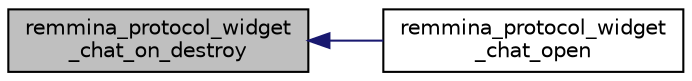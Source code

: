 digraph "remmina_protocol_widget_chat_on_destroy"
{
  edge [fontname="Helvetica",fontsize="10",labelfontname="Helvetica",labelfontsize="10"];
  node [fontname="Helvetica",fontsize="10",shape=record];
  rankdir="LR";
  Node727 [label="remmina_protocol_widget\l_chat_on_destroy",height=0.2,width=0.4,color="black", fillcolor="grey75", style="filled", fontcolor="black"];
  Node727 -> Node728 [dir="back",color="midnightblue",fontsize="10",style="solid",fontname="Helvetica"];
  Node728 [label="remmina_protocol_widget\l_chat_open",height=0.2,width=0.4,color="black", fillcolor="white", style="filled",URL="$remmina__protocol__widget_8h.html#a66263e6e7da79357ceb80d32b191d9f2"];
}
